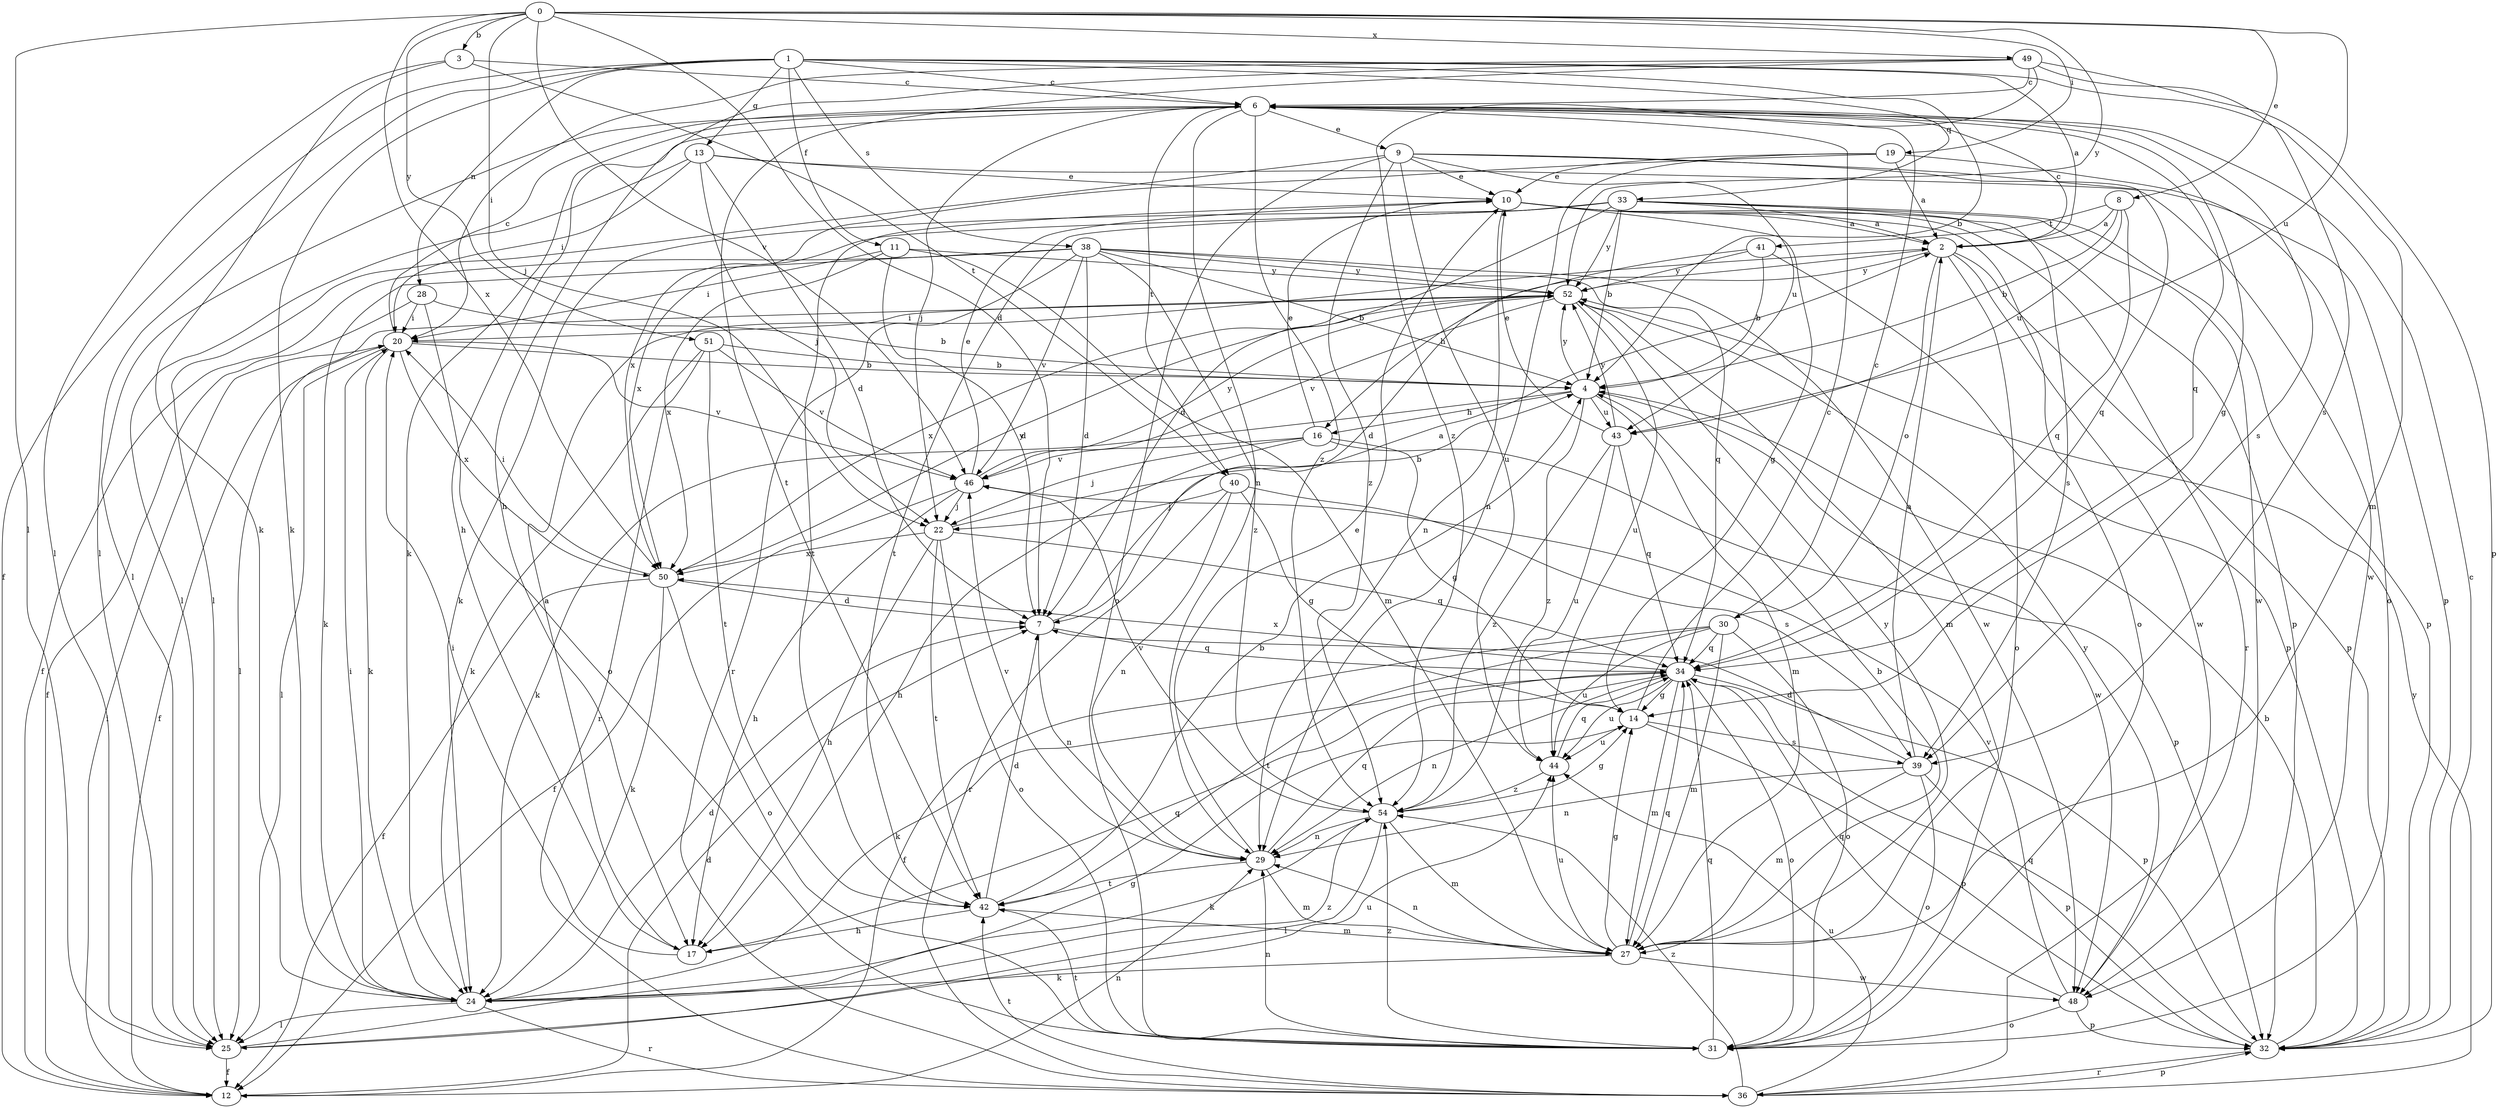 strict digraph  {
0;
1;
2;
3;
4;
6;
7;
8;
9;
10;
11;
12;
13;
14;
16;
17;
19;
20;
22;
24;
25;
27;
28;
29;
30;
31;
32;
33;
34;
36;
38;
39;
40;
41;
42;
43;
44;
46;
48;
49;
50;
51;
52;
54;
0 -> 3  [label=b];
0 -> 7  [label=d];
0 -> 8  [label=e];
0 -> 19  [label=i];
0 -> 22  [label=j];
0 -> 25  [label=l];
0 -> 43  [label=u];
0 -> 46  [label=v];
0 -> 49  [label=x];
0 -> 50  [label=x];
0 -> 51  [label=y];
0 -> 52  [label=y];
1 -> 2  [label=a];
1 -> 4  [label=b];
1 -> 6  [label=c];
1 -> 11  [label=f];
1 -> 12  [label=f];
1 -> 13  [label=g];
1 -> 24  [label=k];
1 -> 25  [label=l];
1 -> 27  [label=m];
1 -> 28  [label=n];
1 -> 33  [label=q];
1 -> 38  [label=s];
2 -> 6  [label=c];
2 -> 16  [label=h];
2 -> 30  [label=o];
2 -> 31  [label=o];
2 -> 32  [label=p];
2 -> 48  [label=w];
2 -> 52  [label=y];
3 -> 6  [label=c];
3 -> 24  [label=k];
3 -> 25  [label=l];
3 -> 40  [label=t];
4 -> 16  [label=h];
4 -> 24  [label=k];
4 -> 27  [label=m];
4 -> 43  [label=u];
4 -> 48  [label=w];
4 -> 52  [label=y];
4 -> 54  [label=z];
6 -> 9  [label=e];
6 -> 14  [label=g];
6 -> 17  [label=h];
6 -> 22  [label=j];
6 -> 24  [label=k];
6 -> 25  [label=l];
6 -> 29  [label=n];
6 -> 34  [label=q];
6 -> 39  [label=s];
6 -> 40  [label=t];
6 -> 54  [label=z];
7 -> 2  [label=a];
7 -> 29  [label=n];
7 -> 34  [label=q];
8 -> 2  [label=a];
8 -> 4  [label=b];
8 -> 34  [label=q];
8 -> 41  [label=t];
8 -> 43  [label=u];
9 -> 10  [label=e];
9 -> 25  [label=l];
9 -> 31  [label=o];
9 -> 32  [label=p];
9 -> 34  [label=q];
9 -> 43  [label=u];
9 -> 44  [label=u];
9 -> 54  [label=z];
10 -> 2  [label=a];
10 -> 14  [label=g];
10 -> 29  [label=n];
10 -> 31  [label=o];
10 -> 32  [label=p];
10 -> 36  [label=r];
10 -> 42  [label=t];
11 -> 7  [label=d];
11 -> 20  [label=i];
11 -> 27  [label=m];
11 -> 50  [label=x];
11 -> 52  [label=y];
12 -> 7  [label=d];
12 -> 20  [label=i];
12 -> 29  [label=n];
13 -> 7  [label=d];
13 -> 10  [label=e];
13 -> 20  [label=i];
13 -> 22  [label=j];
13 -> 25  [label=l];
13 -> 48  [label=w];
14 -> 6  [label=c];
14 -> 32  [label=p];
14 -> 39  [label=s];
14 -> 44  [label=u];
16 -> 10  [label=e];
16 -> 14  [label=g];
16 -> 17  [label=h];
16 -> 22  [label=j];
16 -> 32  [label=p];
16 -> 46  [label=v];
17 -> 2  [label=a];
17 -> 20  [label=i];
17 -> 34  [label=q];
19 -> 2  [label=a];
19 -> 10  [label=e];
19 -> 29  [label=n];
19 -> 31  [label=o];
19 -> 50  [label=x];
20 -> 4  [label=b];
20 -> 6  [label=c];
20 -> 12  [label=f];
20 -> 24  [label=k];
20 -> 25  [label=l];
20 -> 46  [label=v];
20 -> 50  [label=x];
22 -> 4  [label=b];
22 -> 17  [label=h];
22 -> 31  [label=o];
22 -> 34  [label=q];
22 -> 42  [label=t];
22 -> 50  [label=x];
24 -> 7  [label=d];
24 -> 20  [label=i];
24 -> 25  [label=l];
24 -> 36  [label=r];
24 -> 54  [label=z];
25 -> 12  [label=f];
25 -> 14  [label=g];
25 -> 44  [label=u];
27 -> 4  [label=b];
27 -> 14  [label=g];
27 -> 24  [label=k];
27 -> 29  [label=n];
27 -> 34  [label=q];
27 -> 44  [label=u];
27 -> 48  [label=w];
27 -> 52  [label=y];
28 -> 4  [label=b];
28 -> 12  [label=f];
28 -> 20  [label=i];
28 -> 31  [label=o];
29 -> 10  [label=e];
29 -> 27  [label=m];
29 -> 34  [label=q];
29 -> 42  [label=t];
29 -> 46  [label=v];
30 -> 6  [label=c];
30 -> 12  [label=f];
30 -> 27  [label=m];
30 -> 31  [label=o];
30 -> 34  [label=q];
30 -> 42  [label=t];
30 -> 44  [label=u];
31 -> 29  [label=n];
31 -> 34  [label=q];
31 -> 42  [label=t];
31 -> 54  [label=z];
32 -> 4  [label=b];
32 -> 6  [label=c];
32 -> 34  [label=q];
32 -> 36  [label=r];
33 -> 2  [label=a];
33 -> 4  [label=b];
33 -> 7  [label=d];
33 -> 24  [label=k];
33 -> 32  [label=p];
33 -> 39  [label=s];
33 -> 42  [label=t];
33 -> 48  [label=w];
33 -> 50  [label=x];
33 -> 52  [label=y];
34 -> 14  [label=g];
34 -> 24  [label=k];
34 -> 27  [label=m];
34 -> 29  [label=n];
34 -> 31  [label=o];
34 -> 32  [label=p];
34 -> 44  [label=u];
34 -> 50  [label=x];
36 -> 32  [label=p];
36 -> 42  [label=t];
36 -> 44  [label=u];
36 -> 52  [label=y];
36 -> 54  [label=z];
38 -> 4  [label=b];
38 -> 7  [label=d];
38 -> 12  [label=f];
38 -> 24  [label=k];
38 -> 34  [label=q];
38 -> 36  [label=r];
38 -> 46  [label=v];
38 -> 48  [label=w];
38 -> 52  [label=y];
38 -> 54  [label=z];
39 -> 2  [label=a];
39 -> 7  [label=d];
39 -> 27  [label=m];
39 -> 29  [label=n];
39 -> 31  [label=o];
39 -> 32  [label=p];
40 -> 14  [label=g];
40 -> 22  [label=j];
40 -> 29  [label=n];
40 -> 36  [label=r];
40 -> 39  [label=s];
41 -> 4  [label=b];
41 -> 7  [label=d];
41 -> 32  [label=p];
41 -> 52  [label=y];
42 -> 4  [label=b];
42 -> 7  [label=d];
42 -> 17  [label=h];
42 -> 27  [label=m];
43 -> 10  [label=e];
43 -> 34  [label=q];
43 -> 44  [label=u];
43 -> 52  [label=y];
43 -> 54  [label=z];
44 -> 34  [label=q];
44 -> 54  [label=z];
46 -> 10  [label=e];
46 -> 12  [label=f];
46 -> 17  [label=h];
46 -> 22  [label=j];
46 -> 52  [label=y];
48 -> 31  [label=o];
48 -> 32  [label=p];
48 -> 34  [label=q];
48 -> 46  [label=v];
48 -> 52  [label=y];
49 -> 6  [label=c];
49 -> 17  [label=h];
49 -> 20  [label=i];
49 -> 32  [label=p];
49 -> 39  [label=s];
49 -> 42  [label=t];
49 -> 54  [label=z];
50 -> 7  [label=d];
50 -> 12  [label=f];
50 -> 20  [label=i];
50 -> 24  [label=k];
50 -> 31  [label=o];
50 -> 52  [label=y];
51 -> 4  [label=b];
51 -> 24  [label=k];
51 -> 36  [label=r];
51 -> 42  [label=t];
51 -> 46  [label=v];
52 -> 20  [label=i];
52 -> 25  [label=l];
52 -> 27  [label=m];
52 -> 44  [label=u];
52 -> 46  [label=v];
52 -> 50  [label=x];
54 -> 14  [label=g];
54 -> 24  [label=k];
54 -> 25  [label=l];
54 -> 27  [label=m];
54 -> 29  [label=n];
54 -> 46  [label=v];
}
